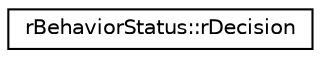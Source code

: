 digraph "Graphical Class Hierarchy"
{
  edge [fontname="Helvetica",fontsize="10",labelfontname="Helvetica",labelfontsize="10"];
  node [fontname="Helvetica",fontsize="10",shape=record];
  rankdir="LR";
  Node0 [label="rBehaviorStatus::rDecision",height=0.2,width=0.4,color="black", fillcolor="white", style="filled",URL="$structrBehaviorStatus_1_1rDecision.html",tooltip="Struct representing a decision (and its considerations) in the behavior engine. "];
}
